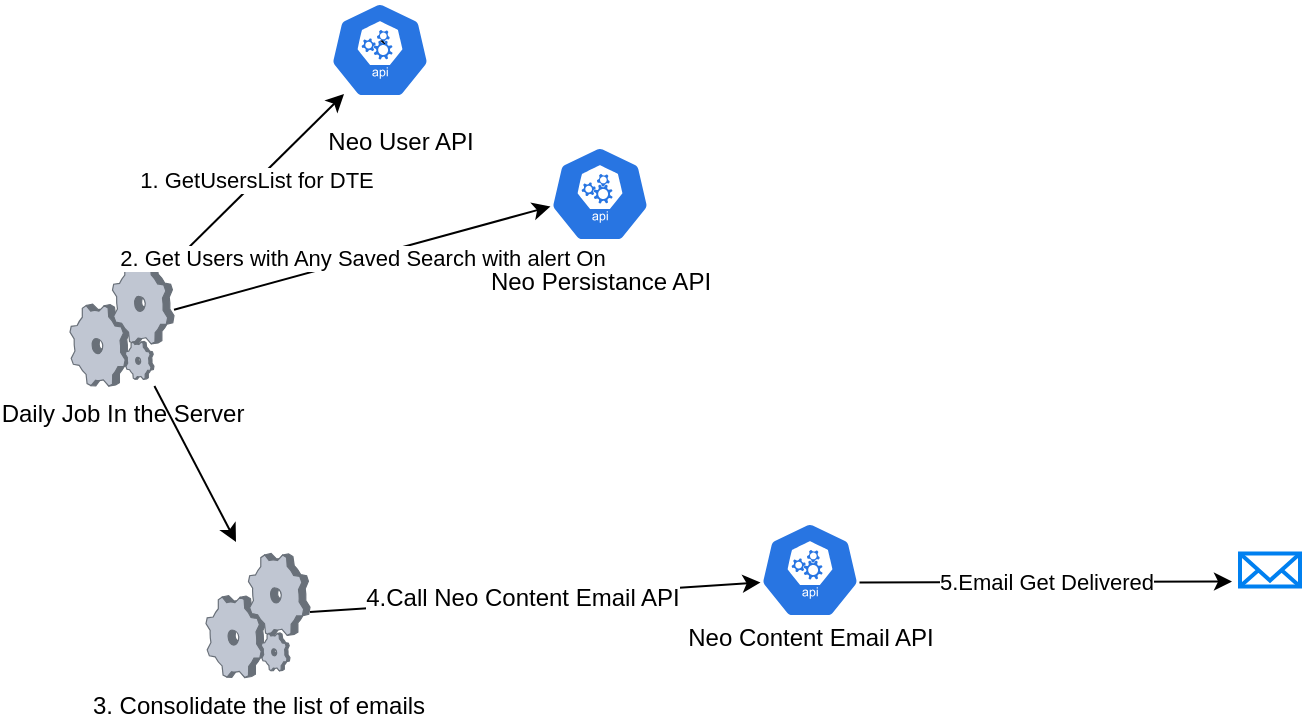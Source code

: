 <mxfile version="12.4.3" type="github" pages="1">
  <diagram id="3XFEYAFnTxACrlNEXAh3" name="Page-1">
    <mxGraphModel dx="1186" dy="693" grid="1" gridSize="10" guides="1" tooltips="1" connect="1" arrows="1" fold="1" page="1" pageScale="1" pageWidth="850" pageHeight="1100" math="0" shadow="0">
      <root>
        <mxCell id="0"/>
        <mxCell id="1" parent="0"/>
        <mxCell id="WjCMefwxAz1S7F4nKkNT-1" value="Daily Job In the Server" style="verticalLabelPosition=bottom;aspect=fixed;html=1;verticalAlign=top;strokeColor=none;align=center;outlineConnect=0;shape=mxgraph.citrix.process;" vertex="1" parent="1">
          <mxGeometry x="80" y="200" width="52" height="62" as="geometry"/>
        </mxCell>
        <mxCell id="WjCMefwxAz1S7F4nKkNT-2" value="`````" style="html=1;dashed=0;whitespace=wrap;fillColor=#2875E2;strokeColor=#ffffff;points=[[0.005,0.63,0],[0.1,0.2,0],[0.9,0.2,0],[0.5,0,0],[0.995,0.63,0],[0.72,0.99,0],[0.5,1,0],[0.28,0.99,0]];shape=mxgraph.kubernetes.icon;prIcon=api" vertex="1" parent="1">
          <mxGeometry x="210" y="70" width="50" height="48" as="geometry"/>
        </mxCell>
        <mxCell id="WjCMefwxAz1S7F4nKkNT-3" value="Neo User API&lt;br&gt;" style="text;html=1;resizable=0;autosize=1;align=center;verticalAlign=middle;points=[];fillColor=none;strokeColor=none;rounded=0;" vertex="1" parent="1">
          <mxGeometry x="200" y="130" width="90" height="20" as="geometry"/>
        </mxCell>
        <mxCell id="WjCMefwxAz1S7F4nKkNT-4" value="1. GetUsersList for DTE" style="endArrow=classic;html=1;entryX=0.14;entryY=0.917;entryDx=0;entryDy=0;entryPerimeter=0;" edge="1" parent="1">
          <mxGeometry width="50" height="50" relative="1" as="geometry">
            <mxPoint x="130" y="202" as="sourcePoint"/>
            <mxPoint x="217" y="116.016" as="targetPoint"/>
          </mxGeometry>
        </mxCell>
        <mxCell id="WjCMefwxAz1S7F4nKkNT-5" value="" style="html=1;dashed=0;whitespace=wrap;fillColor=#2875E2;strokeColor=#ffffff;points=[[0.005,0.63,0],[0.1,0.2,0],[0.9,0.2,0],[0.5,0,0],[0.995,0.63,0],[0.72,0.99,0],[0.5,1,0],[0.28,0.99,0]];shape=mxgraph.kubernetes.icon;prIcon=api" vertex="1" parent="1">
          <mxGeometry x="320" y="142" width="50" height="48" as="geometry"/>
        </mxCell>
        <mxCell id="WjCMefwxAz1S7F4nKkNT-6" value="Neo Persistance API" style="text;html=1;resizable=0;autosize=1;align=center;verticalAlign=middle;points=[];fillColor=none;strokeColor=none;rounded=0;" vertex="1" parent="1">
          <mxGeometry x="280" y="200" width="130" height="20" as="geometry"/>
        </mxCell>
        <mxCell id="WjCMefwxAz1S7F4nKkNT-7" value="2. Get Users with Any Saved Search with alert On" style="endArrow=classic;html=1;entryX=0.005;entryY=0.63;entryDx=0;entryDy=0;entryPerimeter=0;" edge="1" parent="1" source="WjCMefwxAz1S7F4nKkNT-1" target="WjCMefwxAz1S7F4nKkNT-5">
          <mxGeometry width="50" height="50" relative="1" as="geometry">
            <mxPoint x="220" y="230" as="sourcePoint"/>
            <mxPoint x="270" y="180" as="targetPoint"/>
          </mxGeometry>
        </mxCell>
        <mxCell id="WjCMefwxAz1S7F4nKkNT-11" value="3. Consolidate the list of emails" style="verticalLabelPosition=bottom;aspect=fixed;html=1;verticalAlign=top;strokeColor=none;align=center;outlineConnect=0;shape=mxgraph.citrix.process;" vertex="1" parent="1">
          <mxGeometry x="148" y="345.75" width="52" height="62" as="geometry"/>
        </mxCell>
        <mxCell id="WjCMefwxAz1S7F4nKkNT-13" value="" style="html=1;dashed=0;whitespace=wrap;fillColor=#2875E2;strokeColor=#ffffff;points=[[0.005,0.63,0],[0.1,0.2,0],[0.9,0.2,0],[0.5,0,0],[0.995,0.63,0],[0.72,0.99,0],[0.5,1,0],[0.28,0.99,0]];shape=mxgraph.kubernetes.icon;prIcon=api" vertex="1" parent="1">
          <mxGeometry x="425" y="330" width="50" height="48" as="geometry"/>
        </mxCell>
        <mxCell id="WjCMefwxAz1S7F4nKkNT-14" value="" style="endArrow=classic;html=1;entryX=0.005;entryY=0.63;entryDx=0;entryDy=0;entryPerimeter=0;" edge="1" parent="1" source="WjCMefwxAz1S7F4nKkNT-11" target="WjCMefwxAz1S7F4nKkNT-13">
          <mxGeometry width="50" height="50" relative="1" as="geometry">
            <mxPoint x="225" y="400" as="sourcePoint"/>
            <mxPoint x="275" y="350" as="targetPoint"/>
          </mxGeometry>
        </mxCell>
        <mxCell id="WjCMefwxAz1S7F4nKkNT-15" value="4.Call Neo Content Email API" style="text;html=1;align=center;verticalAlign=middle;resizable=0;points=[];;labelBackgroundColor=#ffffff;" vertex="1" connectable="0" parent="WjCMefwxAz1S7F4nKkNT-14">
          <mxGeometry x="-0.065" relative="1" as="geometry">
            <mxPoint as="offset"/>
          </mxGeometry>
        </mxCell>
        <mxCell id="WjCMefwxAz1S7F4nKkNT-16" value="Neo Content Email API" style="text;html=1;resizable=0;autosize=1;align=center;verticalAlign=middle;points=[];fillColor=none;strokeColor=none;rounded=0;" vertex="1" parent="1">
          <mxGeometry x="380" y="378" width="140" height="20" as="geometry"/>
        </mxCell>
        <mxCell id="WjCMefwxAz1S7F4nKkNT-17" value="" style="html=1;verticalLabelPosition=bottom;align=center;labelBackgroundColor=#ffffff;verticalAlign=top;strokeWidth=2;strokeColor=#0080F0;shadow=0;dashed=0;shape=mxgraph.ios7.icons.mail;" vertex="1" parent="1">
          <mxGeometry x="665" y="345.75" width="30" height="16.5" as="geometry"/>
        </mxCell>
        <mxCell id="WjCMefwxAz1S7F4nKkNT-18" value="5.Email Get Delivered" style="endArrow=classic;html=1;entryX=-0.133;entryY=0.848;entryDx=0;entryDy=0;entryPerimeter=0;exitX=0.995;exitY=0.63;exitDx=0;exitDy=0;exitPerimeter=0;" edge="1" parent="1" source="WjCMefwxAz1S7F4nKkNT-13" target="WjCMefwxAz1S7F4nKkNT-17">
          <mxGeometry width="50" height="50" relative="1" as="geometry">
            <mxPoint x="485" y="350" as="sourcePoint"/>
            <mxPoint x="535" y="300" as="targetPoint"/>
          </mxGeometry>
        </mxCell>
        <mxCell id="WjCMefwxAz1S7F4nKkNT-19" value="" style="endArrow=classic;html=1;" edge="1" parent="1" source="WjCMefwxAz1S7F4nKkNT-1">
          <mxGeometry width="50" height="50" relative="1" as="geometry">
            <mxPoint x="50" y="480" as="sourcePoint"/>
            <mxPoint x="163" y="340" as="targetPoint"/>
          </mxGeometry>
        </mxCell>
      </root>
    </mxGraphModel>
  </diagram>
</mxfile>
